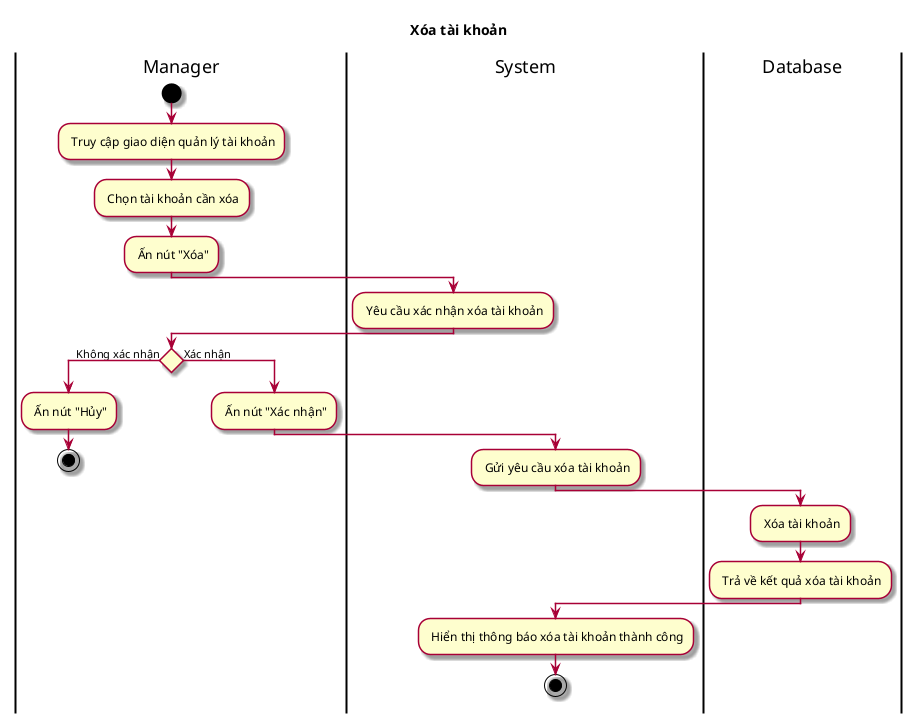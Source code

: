 @startuml ActXoaTaiKhoan

skin rose
title Xóa tài khoản

|Manager|
start
: Truy cập giao diện quản lý tài khoản;
: Chọn tài khoản cần xóa;
: Ấn nút "Xóa";
|System|
: Yêu cầu xác nhận xóa tài khoản;
|Manager|
if () then (Không xác nhận)
: Ấn nút "Hủy";
stop
else (Xác nhận)
: Ấn nút "Xác nhận";
|System|
: Gửi yêu cầu xóa tài khoản;
|Database|
: Xóa tài khoản;
: Trả về kết quả xóa tài khoản;
|System|
: Hiển thị thông báo xóa tài khoản thành công;
stop

@enduml